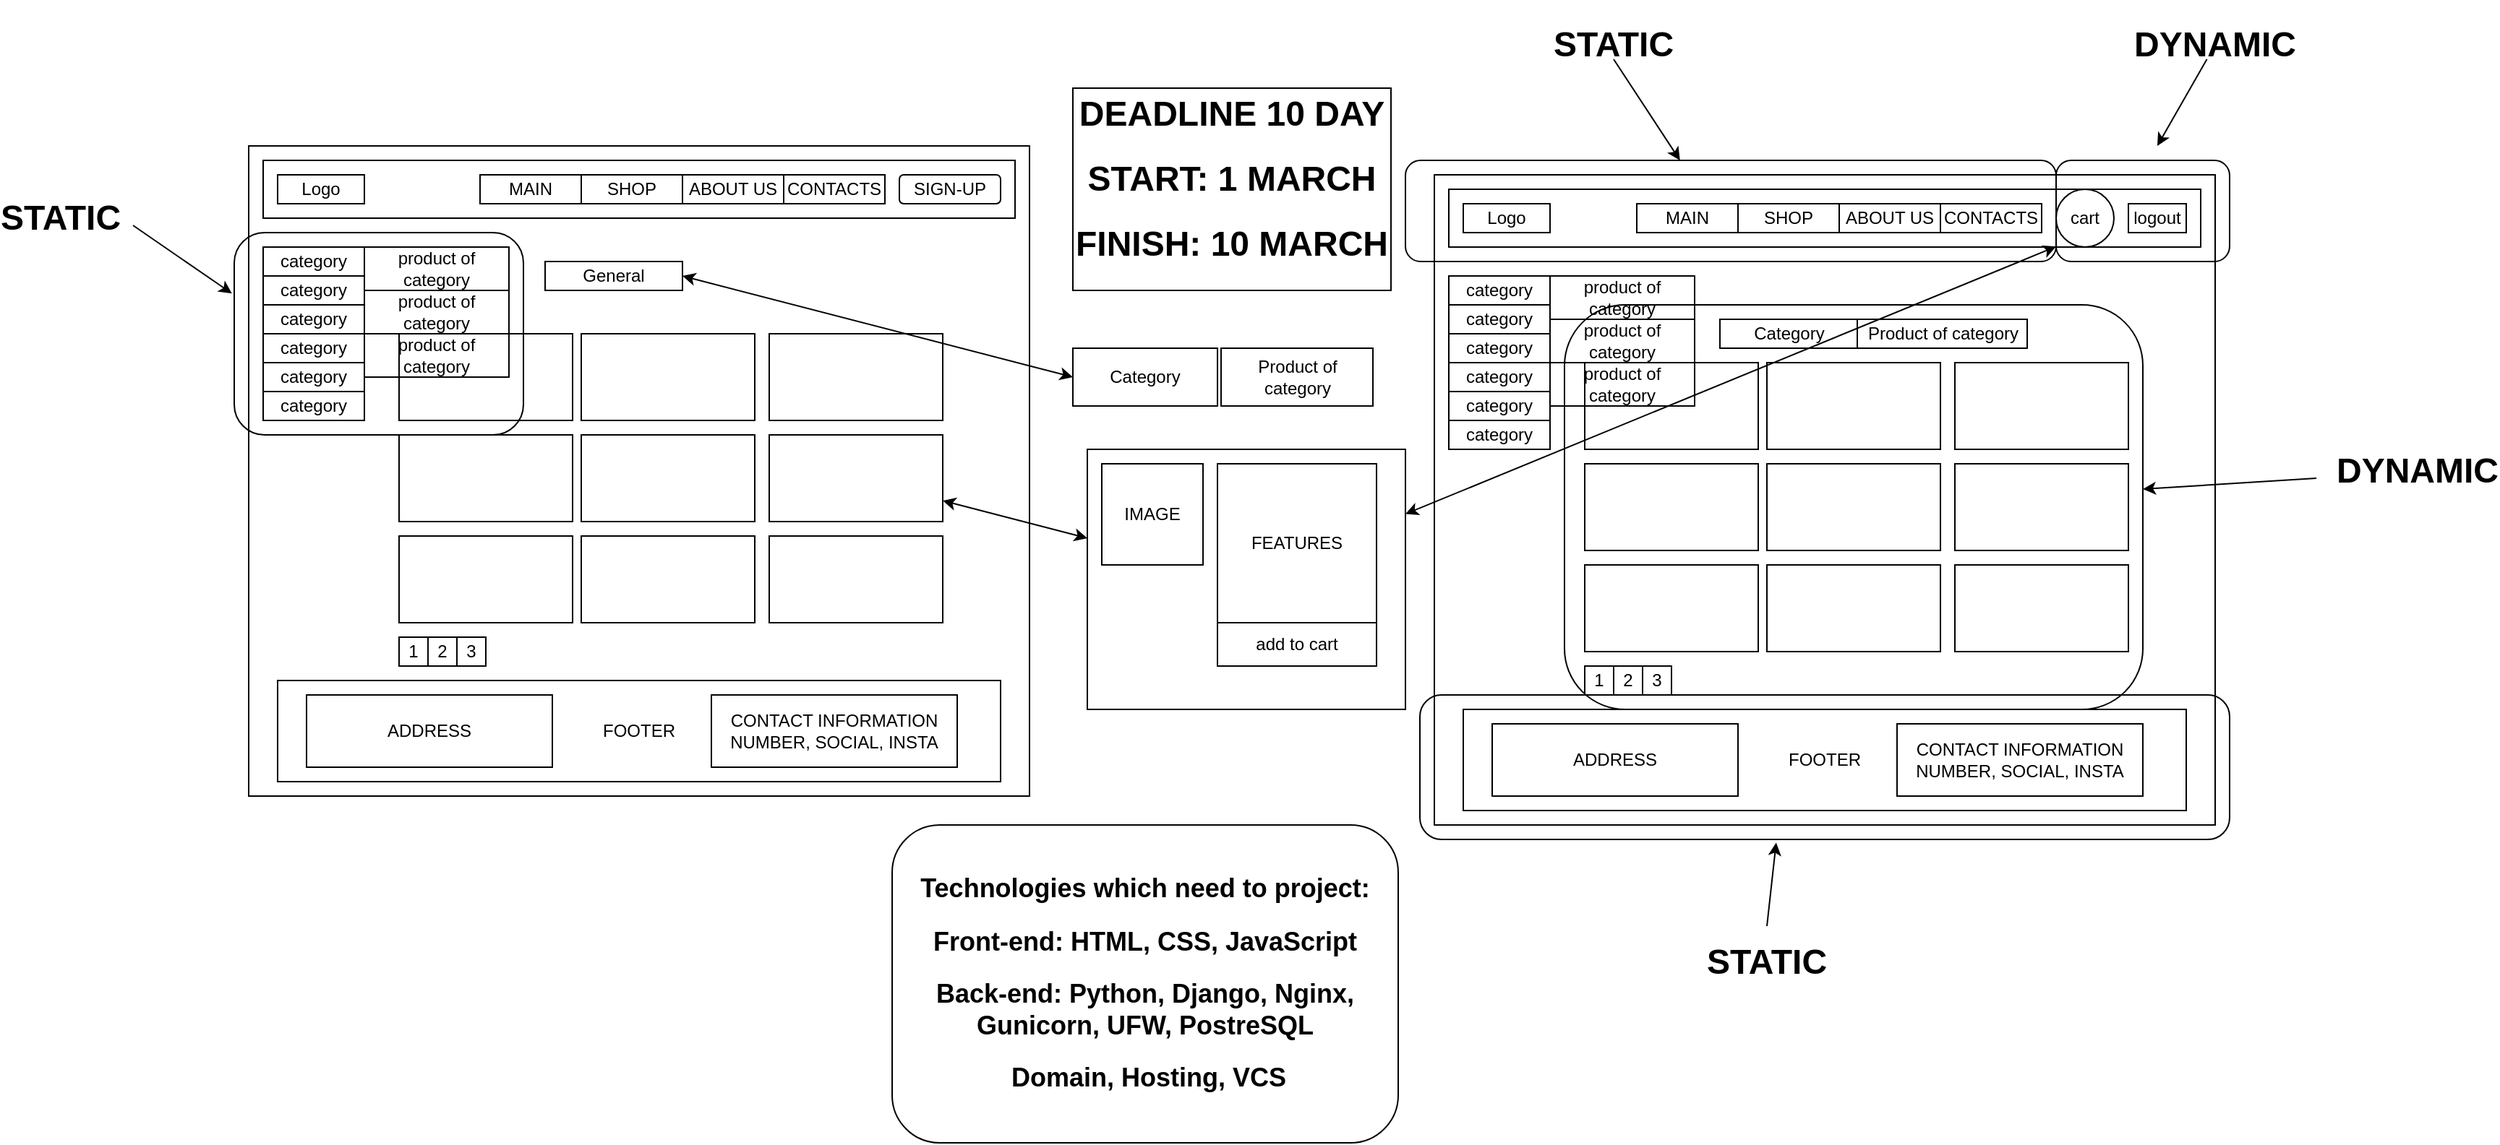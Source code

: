 <mxfile version="14.5.3" type="github"><diagram id="C5RBs43oDa-KdzZeNtuy" name="Page-1"><mxGraphModel dx="1673" dy="2147" grid="1" gridSize="10" guides="1" tooltips="1" connect="1" arrows="1" fold="1" page="1" pageScale="1" pageWidth="827" pageHeight="1169" math="0" shadow="0"><root><mxCell id="WIyWlLk6GJQsqaUBKTNV-0"/><mxCell id="WIyWlLk6GJQsqaUBKTNV-1" parent="WIyWlLk6GJQsqaUBKTNV-0"/><mxCell id="5fRCoZUkOXYJtfYPVZtE-0" value="" style="rounded=0;whiteSpace=wrap;html=1;" vertex="1" parent="WIyWlLk6GJQsqaUBKTNV-1"><mxGeometry x="190" y="20" width="540" height="450" as="geometry"/></mxCell><mxCell id="5fRCoZUkOXYJtfYPVZtE-2" value="&lt;div&gt;Logo&lt;/div&gt;" style="rounded=0;whiteSpace=wrap;html=1;" vertex="1" parent="WIyWlLk6GJQsqaUBKTNV-1"><mxGeometry x="210" y="40" width="60" height="20" as="geometry"/></mxCell><mxCell id="5fRCoZUkOXYJtfYPVZtE-3" value="MAIN" style="rounded=0;whiteSpace=wrap;html=1;" vertex="1" parent="WIyWlLk6GJQsqaUBKTNV-1"><mxGeometry x="350" y="40" width="70" height="20" as="geometry"/></mxCell><mxCell id="5fRCoZUkOXYJtfYPVZtE-4" value="SHOP" style="rounded=0;whiteSpace=wrap;html=1;" vertex="1" parent="WIyWlLk6GJQsqaUBKTNV-1"><mxGeometry x="420" y="40" width="70" height="20" as="geometry"/></mxCell><mxCell id="5fRCoZUkOXYJtfYPVZtE-5" value="ABOUT US" style="rounded=0;whiteSpace=wrap;html=1;" vertex="1" parent="WIyWlLk6GJQsqaUBKTNV-1"><mxGeometry x="490" y="40" width="70" height="20" as="geometry"/></mxCell><mxCell id="5fRCoZUkOXYJtfYPVZtE-6" value="CONTACTS" style="rounded=0;whiteSpace=wrap;html=1;" vertex="1" parent="WIyWlLk6GJQsqaUBKTNV-1"><mxGeometry x="560" y="40" width="70" height="20" as="geometry"/></mxCell><mxCell id="5fRCoZUkOXYJtfYPVZtE-8" style="edgeStyle=orthogonalEdgeStyle;rounded=0;orthogonalLoop=1;jettySize=auto;html=1;exitX=0.5;exitY=1;exitDx=0;exitDy=0;" edge="1" parent="WIyWlLk6GJQsqaUBKTNV-1" source="5fRCoZUkOXYJtfYPVZtE-5" target="5fRCoZUkOXYJtfYPVZtE-5"><mxGeometry relative="1" as="geometry"/></mxCell><mxCell id="5fRCoZUkOXYJtfYPVZtE-9" value="SIGN-UP" style="rounded=1;whiteSpace=wrap;html=1;" vertex="1" parent="WIyWlLk6GJQsqaUBKTNV-1"><mxGeometry x="640" y="40" width="70" height="20" as="geometry"/></mxCell><mxCell id="5fRCoZUkOXYJtfYPVZtE-10" value="" style="rounded=0;whiteSpace=wrap;html=1;fillColor=none;" vertex="1" parent="WIyWlLk6GJQsqaUBKTNV-1"><mxGeometry x="200" y="30" width="520" height="40" as="geometry"/></mxCell><mxCell id="5fRCoZUkOXYJtfYPVZtE-11" value="category" style="rounded=0;whiteSpace=wrap;html=1;gradientColor=none;" vertex="1" parent="WIyWlLk6GJQsqaUBKTNV-1"><mxGeometry x="200" y="90" width="70" height="100" as="geometry"/></mxCell><mxCell id="5fRCoZUkOXYJtfYPVZtE-12" value="category" style="rounded=0;whiteSpace=wrap;html=1;gradientColor=none;" vertex="1" parent="WIyWlLk6GJQsqaUBKTNV-1"><mxGeometry x="200" y="90" width="70" height="20" as="geometry"/></mxCell><mxCell id="5fRCoZUkOXYJtfYPVZtE-13" value="category" style="rounded=0;whiteSpace=wrap;html=1;gradientColor=none;" vertex="1" parent="WIyWlLk6GJQsqaUBKTNV-1"><mxGeometry x="200" y="110" width="70" height="20" as="geometry"/></mxCell><mxCell id="5fRCoZUkOXYJtfYPVZtE-14" value="category" style="rounded=0;whiteSpace=wrap;html=1;gradientColor=none;" vertex="1" parent="WIyWlLk6GJQsqaUBKTNV-1"><mxGeometry x="200" y="130" width="70" height="20" as="geometry"/></mxCell><mxCell id="5fRCoZUkOXYJtfYPVZtE-15" value="category" style="rounded=0;whiteSpace=wrap;html=1;gradientColor=none;" vertex="1" parent="WIyWlLk6GJQsqaUBKTNV-1"><mxGeometry x="200" y="150" width="70" height="20" as="geometry"/></mxCell><mxCell id="5fRCoZUkOXYJtfYPVZtE-16" value="category" style="rounded=0;whiteSpace=wrap;html=1;gradientColor=none;" vertex="1" parent="WIyWlLk6GJQsqaUBKTNV-1"><mxGeometry x="200" y="190" width="70" height="20" as="geometry"/></mxCell><mxCell id="5fRCoZUkOXYJtfYPVZtE-18" value="category" style="rounded=0;whiteSpace=wrap;html=1;gradientColor=none;" vertex="1" parent="WIyWlLk6GJQsqaUBKTNV-1"><mxGeometry x="200" y="170" width="70" height="20" as="geometry"/></mxCell><mxCell id="5fRCoZUkOXYJtfYPVZtE-20" value="" style="rounded=0;whiteSpace=wrap;html=1;gradientColor=none;" vertex="1" parent="WIyWlLk6GJQsqaUBKTNV-1"><mxGeometry x="270" y="90" width="100" height="90" as="geometry"/></mxCell><mxCell id="5fRCoZUkOXYJtfYPVZtE-22" value="product of category" style="rounded=0;whiteSpace=wrap;html=1;gradientColor=none;" vertex="1" parent="WIyWlLk6GJQsqaUBKTNV-1"><mxGeometry x="270" y="90" width="100" height="30" as="geometry"/></mxCell><mxCell id="5fRCoZUkOXYJtfYPVZtE-23" value="product of category" style="rounded=0;whiteSpace=wrap;html=1;gradientColor=none;" vertex="1" parent="WIyWlLk6GJQsqaUBKTNV-1"><mxGeometry x="270" y="120" width="100" height="30" as="geometry"/></mxCell><mxCell id="5fRCoZUkOXYJtfYPVZtE-24" value="product of category" style="rounded=0;whiteSpace=wrap;html=1;gradientColor=none;" vertex="1" parent="WIyWlLk6GJQsqaUBKTNV-1"><mxGeometry x="270" y="150" width="100" height="30" as="geometry"/></mxCell><mxCell id="5fRCoZUkOXYJtfYPVZtE-30" value="General" style="rounded=0;whiteSpace=wrap;html=1;gradientColor=none;" vertex="1" parent="WIyWlLk6GJQsqaUBKTNV-1"><mxGeometry x="395" y="100" width="95" height="20" as="geometry"/></mxCell><mxCell id="5fRCoZUkOXYJtfYPVZtE-32" value="Product of category" style="rounded=0;whiteSpace=wrap;html=1;gradientColor=none;" vertex="1" parent="WIyWlLk6GJQsqaUBKTNV-1"><mxGeometry x="862.5" y="160" width="105" height="40" as="geometry"/></mxCell><mxCell id="5fRCoZUkOXYJtfYPVZtE-34" value="Category" style="rounded=0;whiteSpace=wrap;html=1;gradientColor=none;" vertex="1" parent="WIyWlLk6GJQsqaUBKTNV-1"><mxGeometry x="760" y="160" width="100" height="40" as="geometry"/></mxCell><mxCell id="5fRCoZUkOXYJtfYPVZtE-36" value="" style="endArrow=classic;startArrow=classic;html=1;entryX=0;entryY=0.5;entryDx=0;entryDy=0;exitX=1;exitY=0.5;exitDx=0;exitDy=0;" edge="1" parent="WIyWlLk6GJQsqaUBKTNV-1" source="5fRCoZUkOXYJtfYPVZtE-30" target="5fRCoZUkOXYJtfYPVZtE-34"><mxGeometry width="50" height="50" relative="1" as="geometry"><mxPoint x="680" y="110" as="sourcePoint"/><mxPoint x="730" y="60" as="targetPoint"/></mxGeometry></mxCell><mxCell id="5fRCoZUkOXYJtfYPVZtE-38" value="" style="rounded=0;whiteSpace=wrap;html=1;fillColor=none;" vertex="1" parent="WIyWlLk6GJQsqaUBKTNV-1"><mxGeometry x="294" y="150" width="120" height="60" as="geometry"/></mxCell><mxCell id="5fRCoZUkOXYJtfYPVZtE-39" value="" style="rounded=0;whiteSpace=wrap;html=1;fillColor=none;" vertex="1" parent="WIyWlLk6GJQsqaUBKTNV-1"><mxGeometry x="420" y="150" width="120" height="60" as="geometry"/></mxCell><mxCell id="5fRCoZUkOXYJtfYPVZtE-40" value="" style="rounded=0;whiteSpace=wrap;html=1;fillColor=none;" vertex="1" parent="WIyWlLk6GJQsqaUBKTNV-1"><mxGeometry x="550" y="150" width="120" height="60" as="geometry"/></mxCell><mxCell id="5fRCoZUkOXYJtfYPVZtE-41" value="" style="rounded=0;whiteSpace=wrap;html=1;fillColor=none;" vertex="1" parent="WIyWlLk6GJQsqaUBKTNV-1"><mxGeometry x="294" y="220" width="120" height="60" as="geometry"/></mxCell><mxCell id="5fRCoZUkOXYJtfYPVZtE-42" value="" style="rounded=0;whiteSpace=wrap;html=1;fillColor=none;" vertex="1" parent="WIyWlLk6GJQsqaUBKTNV-1"><mxGeometry x="420" y="220" width="120" height="60" as="geometry"/></mxCell><mxCell id="5fRCoZUkOXYJtfYPVZtE-43" value="" style="rounded=0;whiteSpace=wrap;html=1;fillColor=none;" vertex="1" parent="WIyWlLk6GJQsqaUBKTNV-1"><mxGeometry x="550" y="220" width="120" height="60" as="geometry"/></mxCell><mxCell id="5fRCoZUkOXYJtfYPVZtE-44" value="" style="rounded=0;whiteSpace=wrap;html=1;fillColor=none;" vertex="1" parent="WIyWlLk6GJQsqaUBKTNV-1"><mxGeometry x="294" y="290" width="120" height="60" as="geometry"/></mxCell><mxCell id="5fRCoZUkOXYJtfYPVZtE-45" value="" style="rounded=0;whiteSpace=wrap;html=1;fillColor=none;" vertex="1" parent="WIyWlLk6GJQsqaUBKTNV-1"><mxGeometry x="420" y="290" width="120" height="60" as="geometry"/></mxCell><mxCell id="5fRCoZUkOXYJtfYPVZtE-46" value="" style="rounded=0;whiteSpace=wrap;html=1;fillColor=none;" vertex="1" parent="WIyWlLk6GJQsqaUBKTNV-1"><mxGeometry x="550" y="290" width="120" height="60" as="geometry"/></mxCell><mxCell id="5fRCoZUkOXYJtfYPVZtE-51" value="FOOTER " style="rounded=0;whiteSpace=wrap;html=1;fillColor=#ffffff;gradientColor=none;" vertex="1" parent="WIyWlLk6GJQsqaUBKTNV-1"><mxGeometry x="210" y="390" width="500" height="70" as="geometry"/></mxCell><mxCell id="5fRCoZUkOXYJtfYPVZtE-52" value="" style="rounded=0;whiteSpace=wrap;html=1;fillColor=#ffffff;gradientColor=none;" vertex="1" parent="WIyWlLk6GJQsqaUBKTNV-1"><mxGeometry x="770" y="230" width="220" height="180" as="geometry"/></mxCell><mxCell id="5fRCoZUkOXYJtfYPVZtE-53" value="" style="endArrow=classic;startArrow=classic;html=1;" edge="1" parent="WIyWlLk6GJQsqaUBKTNV-1" source="5fRCoZUkOXYJtfYPVZtE-43" target="5fRCoZUkOXYJtfYPVZtE-52"><mxGeometry width="50" height="50" relative="1" as="geometry"><mxPoint x="530" y="260" as="sourcePoint"/><mxPoint x="580" y="210" as="targetPoint"/></mxGeometry></mxCell><mxCell id="5fRCoZUkOXYJtfYPVZtE-54" value="IMAGE" style="rounded=0;whiteSpace=wrap;html=1;fillColor=#ffffff;gradientColor=none;" vertex="1" parent="WIyWlLk6GJQsqaUBKTNV-1"><mxGeometry x="780" y="240" width="70" height="70" as="geometry"/></mxCell><mxCell id="5fRCoZUkOXYJtfYPVZtE-55" value="FEATURES" style="rounded=0;whiteSpace=wrap;html=1;fillColor=#ffffff;gradientColor=none;" vertex="1" parent="WIyWlLk6GJQsqaUBKTNV-1"><mxGeometry x="860" y="240" width="110" height="110" as="geometry"/></mxCell><mxCell id="5fRCoZUkOXYJtfYPVZtE-56" value="add to cart" style="rounded=0;whiteSpace=wrap;html=1;fillColor=#ffffff;gradientColor=none;" vertex="1" parent="WIyWlLk6GJQsqaUBKTNV-1"><mxGeometry x="860" y="350" width="110" height="30" as="geometry"/></mxCell><mxCell id="5fRCoZUkOXYJtfYPVZtE-57" value="" style="rounded=0;whiteSpace=wrap;html=1;" vertex="1" parent="WIyWlLk6GJQsqaUBKTNV-1"><mxGeometry x="1010" y="40" width="540" height="450" as="geometry"/></mxCell><mxCell id="5fRCoZUkOXYJtfYPVZtE-58" value="&lt;div&gt;Logo&lt;/div&gt;" style="rounded=0;whiteSpace=wrap;html=1;" vertex="1" parent="WIyWlLk6GJQsqaUBKTNV-1"><mxGeometry x="1030" y="60" width="60" height="20" as="geometry"/></mxCell><mxCell id="5fRCoZUkOXYJtfYPVZtE-59" value="MAIN" style="rounded=0;whiteSpace=wrap;html=1;" vertex="1" parent="WIyWlLk6GJQsqaUBKTNV-1"><mxGeometry x="1150" y="60" width="70" height="20" as="geometry"/></mxCell><mxCell id="5fRCoZUkOXYJtfYPVZtE-60" value="SHOP" style="rounded=0;whiteSpace=wrap;html=1;" vertex="1" parent="WIyWlLk6GJQsqaUBKTNV-1"><mxGeometry x="1220" y="60" width="70" height="20" as="geometry"/></mxCell><mxCell id="5fRCoZUkOXYJtfYPVZtE-61" value="ABOUT US" style="rounded=0;whiteSpace=wrap;html=1;" vertex="1" parent="WIyWlLk6GJQsqaUBKTNV-1"><mxGeometry x="1290" y="60" width="70" height="20" as="geometry"/></mxCell><mxCell id="5fRCoZUkOXYJtfYPVZtE-62" value="CONTACTS" style="rounded=0;whiteSpace=wrap;html=1;" vertex="1" parent="WIyWlLk6GJQsqaUBKTNV-1"><mxGeometry x="1360" y="60" width="70" height="20" as="geometry"/></mxCell><mxCell id="5fRCoZUkOXYJtfYPVZtE-63" style="edgeStyle=orthogonalEdgeStyle;rounded=0;orthogonalLoop=1;jettySize=auto;html=1;exitX=0.5;exitY=1;exitDx=0;exitDy=0;" edge="1" parent="WIyWlLk6GJQsqaUBKTNV-1" source="5fRCoZUkOXYJtfYPVZtE-61" target="5fRCoZUkOXYJtfYPVZtE-61"><mxGeometry relative="1" as="geometry"/></mxCell><mxCell id="5fRCoZUkOXYJtfYPVZtE-65" value="" style="rounded=0;whiteSpace=wrap;html=1;fillColor=none;" vertex="1" parent="WIyWlLk6GJQsqaUBKTNV-1"><mxGeometry x="1020" y="50" width="520" height="40" as="geometry"/></mxCell><mxCell id="5fRCoZUkOXYJtfYPVZtE-66" value="category" style="rounded=0;whiteSpace=wrap;html=1;gradientColor=none;" vertex="1" parent="WIyWlLk6GJQsqaUBKTNV-1"><mxGeometry x="1020" y="110" width="70" height="100" as="geometry"/></mxCell><mxCell id="5fRCoZUkOXYJtfYPVZtE-67" value="category" style="rounded=0;whiteSpace=wrap;html=1;gradientColor=none;" vertex="1" parent="WIyWlLk6GJQsqaUBKTNV-1"><mxGeometry x="1020" y="110" width="70" height="20" as="geometry"/></mxCell><mxCell id="5fRCoZUkOXYJtfYPVZtE-68" value="category" style="rounded=0;whiteSpace=wrap;html=1;gradientColor=none;" vertex="1" parent="WIyWlLk6GJQsqaUBKTNV-1"><mxGeometry x="1020" y="130" width="70" height="20" as="geometry"/></mxCell><mxCell id="5fRCoZUkOXYJtfYPVZtE-69" value="category" style="rounded=0;whiteSpace=wrap;html=1;gradientColor=none;" vertex="1" parent="WIyWlLk6GJQsqaUBKTNV-1"><mxGeometry x="1020" y="150" width="70" height="20" as="geometry"/></mxCell><mxCell id="5fRCoZUkOXYJtfYPVZtE-70" value="category" style="rounded=0;whiteSpace=wrap;html=1;gradientColor=none;" vertex="1" parent="WIyWlLk6GJQsqaUBKTNV-1"><mxGeometry x="1020" y="170" width="70" height="20" as="geometry"/></mxCell><mxCell id="5fRCoZUkOXYJtfYPVZtE-71" value="category" style="rounded=0;whiteSpace=wrap;html=1;gradientColor=none;" vertex="1" parent="WIyWlLk6GJQsqaUBKTNV-1"><mxGeometry x="1020" y="210" width="70" height="20" as="geometry"/></mxCell><mxCell id="5fRCoZUkOXYJtfYPVZtE-72" value="category" style="rounded=0;whiteSpace=wrap;html=1;gradientColor=none;" vertex="1" parent="WIyWlLk6GJQsqaUBKTNV-1"><mxGeometry x="1020" y="190" width="70" height="20" as="geometry"/></mxCell><mxCell id="5fRCoZUkOXYJtfYPVZtE-73" value="" style="rounded=0;whiteSpace=wrap;html=1;gradientColor=none;" vertex="1" parent="WIyWlLk6GJQsqaUBKTNV-1"><mxGeometry x="1090" y="110" width="100" height="90" as="geometry"/></mxCell><mxCell id="5fRCoZUkOXYJtfYPVZtE-74" value="product of category" style="rounded=0;whiteSpace=wrap;html=1;gradientColor=none;" vertex="1" parent="WIyWlLk6GJQsqaUBKTNV-1"><mxGeometry x="1090" y="110" width="100" height="30" as="geometry"/></mxCell><mxCell id="5fRCoZUkOXYJtfYPVZtE-75" value="product of category" style="rounded=0;whiteSpace=wrap;html=1;gradientColor=none;" vertex="1" parent="WIyWlLk6GJQsqaUBKTNV-1"><mxGeometry x="1090" y="140" width="100" height="30" as="geometry"/></mxCell><mxCell id="5fRCoZUkOXYJtfYPVZtE-76" value="product of category" style="rounded=0;whiteSpace=wrap;html=1;gradientColor=none;" vertex="1" parent="WIyWlLk6GJQsqaUBKTNV-1"><mxGeometry x="1090" y="170" width="100" height="30" as="geometry"/></mxCell><mxCell id="5fRCoZUkOXYJtfYPVZtE-77" value="Category" style="rounded=0;whiteSpace=wrap;html=1;gradientColor=none;" vertex="1" parent="WIyWlLk6GJQsqaUBKTNV-1"><mxGeometry x="1207.5" y="140" width="95" height="20" as="geometry"/></mxCell><mxCell id="5fRCoZUkOXYJtfYPVZtE-78" value="" style="rounded=0;whiteSpace=wrap;html=1;fillColor=none;" vertex="1" parent="WIyWlLk6GJQsqaUBKTNV-1"><mxGeometry x="1114" y="170" width="120" height="60" as="geometry"/></mxCell><mxCell id="5fRCoZUkOXYJtfYPVZtE-79" value="" style="rounded=0;whiteSpace=wrap;html=1;fillColor=none;" vertex="1" parent="WIyWlLk6GJQsqaUBKTNV-1"><mxGeometry x="1240" y="170" width="120" height="60" as="geometry"/></mxCell><mxCell id="5fRCoZUkOXYJtfYPVZtE-80" value="" style="rounded=0;whiteSpace=wrap;html=1;fillColor=none;" vertex="1" parent="WIyWlLk6GJQsqaUBKTNV-1"><mxGeometry x="1370" y="170" width="120" height="60" as="geometry"/></mxCell><mxCell id="5fRCoZUkOXYJtfYPVZtE-81" value="" style="rounded=0;whiteSpace=wrap;html=1;fillColor=none;" vertex="1" parent="WIyWlLk6GJQsqaUBKTNV-1"><mxGeometry x="1114" y="240" width="120" height="60" as="geometry"/></mxCell><mxCell id="5fRCoZUkOXYJtfYPVZtE-82" value="" style="rounded=0;whiteSpace=wrap;html=1;fillColor=none;" vertex="1" parent="WIyWlLk6GJQsqaUBKTNV-1"><mxGeometry x="1240" y="240" width="120" height="60" as="geometry"/></mxCell><mxCell id="5fRCoZUkOXYJtfYPVZtE-83" value="" style="rounded=0;whiteSpace=wrap;html=1;fillColor=none;" vertex="1" parent="WIyWlLk6GJQsqaUBKTNV-1"><mxGeometry x="1370" y="240" width="120" height="60" as="geometry"/></mxCell><mxCell id="5fRCoZUkOXYJtfYPVZtE-84" value="" style="rounded=0;whiteSpace=wrap;html=1;fillColor=none;" vertex="1" parent="WIyWlLk6GJQsqaUBKTNV-1"><mxGeometry x="1114" y="310" width="120" height="60" as="geometry"/></mxCell><mxCell id="5fRCoZUkOXYJtfYPVZtE-85" value="" style="rounded=0;whiteSpace=wrap;html=1;fillColor=none;" vertex="1" parent="WIyWlLk6GJQsqaUBKTNV-1"><mxGeometry x="1240" y="310" width="120" height="60" as="geometry"/></mxCell><mxCell id="5fRCoZUkOXYJtfYPVZtE-86" value="" style="rounded=0;whiteSpace=wrap;html=1;fillColor=none;" vertex="1" parent="WIyWlLk6GJQsqaUBKTNV-1"><mxGeometry x="1370" y="310" width="120" height="60" as="geometry"/></mxCell><mxCell id="5fRCoZUkOXYJtfYPVZtE-87" value="FOOTER " style="rounded=0;whiteSpace=wrap;html=1;fillColor=#ffffff;gradientColor=none;" vertex="1" parent="WIyWlLk6GJQsqaUBKTNV-1"><mxGeometry x="1030" y="410" width="500" height="70" as="geometry"/></mxCell><mxCell id="5fRCoZUkOXYJtfYPVZtE-88" value="cart" style="ellipse;whiteSpace=wrap;html=1;aspect=fixed;fillColor=#ffffff;gradientColor=none;" vertex="1" parent="WIyWlLk6GJQsqaUBKTNV-1"><mxGeometry x="1440" y="50" width="40" height="40" as="geometry"/></mxCell><mxCell id="5fRCoZUkOXYJtfYPVZtE-92" value="logout" style="rounded=0;whiteSpace=wrap;html=1;fillColor=#ffffff;gradientColor=none;" vertex="1" parent="WIyWlLk6GJQsqaUBKTNV-1"><mxGeometry x="1490" y="60" width="40" height="20" as="geometry"/></mxCell><mxCell id="5fRCoZUkOXYJtfYPVZtE-93" value="ADDRESS" style="rounded=0;whiteSpace=wrap;html=1;fillColor=#ffffff;gradientColor=none;" vertex="1" parent="WIyWlLk6GJQsqaUBKTNV-1"><mxGeometry x="230" y="400" width="170" height="50" as="geometry"/></mxCell><mxCell id="5fRCoZUkOXYJtfYPVZtE-94" value="&lt;div&gt;CONTACT INFORMATION&lt;/div&gt;&lt;div&gt;NUMBER, SOCIAL, INSTA&lt;br&gt;&lt;/div&gt;" style="rounded=0;whiteSpace=wrap;html=1;fillColor=#ffffff;gradientColor=none;" vertex="1" parent="WIyWlLk6GJQsqaUBKTNV-1"><mxGeometry x="510" y="400" width="170" height="50" as="geometry"/></mxCell><mxCell id="5fRCoZUkOXYJtfYPVZtE-95" value="" style="rounded=0;whiteSpace=wrap;html=1;fillColor=#ffffff;gradientColor=none;" vertex="1" parent="WIyWlLk6GJQsqaUBKTNV-1"><mxGeometry x="294" y="360" width="60" height="20" as="geometry"/></mxCell><mxCell id="5fRCoZUkOXYJtfYPVZtE-96" value="1" style="rounded=0;whiteSpace=wrap;html=1;fillColor=#ffffff;gradientColor=none;" vertex="1" parent="WIyWlLk6GJQsqaUBKTNV-1"><mxGeometry x="294" y="360" width="20" height="20" as="geometry"/></mxCell><mxCell id="5fRCoZUkOXYJtfYPVZtE-97" value="2" style="rounded=0;whiteSpace=wrap;html=1;fillColor=#ffffff;gradientColor=none;" vertex="1" parent="WIyWlLk6GJQsqaUBKTNV-1"><mxGeometry x="314" y="360" width="20" height="20" as="geometry"/></mxCell><mxCell id="5fRCoZUkOXYJtfYPVZtE-98" value="3" style="rounded=0;whiteSpace=wrap;html=1;fillColor=#ffffff;gradientColor=none;" vertex="1" parent="WIyWlLk6GJQsqaUBKTNV-1"><mxGeometry x="334" y="360" width="20" height="20" as="geometry"/></mxCell><mxCell id="5fRCoZUkOXYJtfYPVZtE-99" value="FOOTER " style="rounded=0;whiteSpace=wrap;html=1;fillColor=#ffffff;gradientColor=none;" vertex="1" parent="WIyWlLk6GJQsqaUBKTNV-1"><mxGeometry x="1030" y="410" width="500" height="70" as="geometry"/></mxCell><mxCell id="5fRCoZUkOXYJtfYPVZtE-100" value="ADDRESS" style="rounded=0;whiteSpace=wrap;html=1;fillColor=#ffffff;gradientColor=none;" vertex="1" parent="WIyWlLk6GJQsqaUBKTNV-1"><mxGeometry x="1050" y="420" width="170" height="50" as="geometry"/></mxCell><mxCell id="5fRCoZUkOXYJtfYPVZtE-101" value="&lt;div&gt;CONTACT INFORMATION&lt;/div&gt;&lt;div&gt;NUMBER, SOCIAL, INSTA&lt;br&gt;&lt;/div&gt;" style="rounded=0;whiteSpace=wrap;html=1;fillColor=#ffffff;gradientColor=none;" vertex="1" parent="WIyWlLk6GJQsqaUBKTNV-1"><mxGeometry x="1330" y="420" width="170" height="50" as="geometry"/></mxCell><mxCell id="5fRCoZUkOXYJtfYPVZtE-102" value="Product of category" style="rounded=0;whiteSpace=wrap;html=1;gradientColor=none;" vertex="1" parent="WIyWlLk6GJQsqaUBKTNV-1"><mxGeometry x="1302.5" y="140" width="117.5" height="20" as="geometry"/></mxCell><mxCell id="5fRCoZUkOXYJtfYPVZtE-107" value="" style="rounded=0;whiteSpace=wrap;html=1;fillColor=#ffffff;gradientColor=none;" vertex="1" parent="WIyWlLk6GJQsqaUBKTNV-1"><mxGeometry x="1114" y="380" width="60" height="20" as="geometry"/></mxCell><mxCell id="5fRCoZUkOXYJtfYPVZtE-108" value="1" style="rounded=0;whiteSpace=wrap;html=1;fillColor=#ffffff;gradientColor=none;" vertex="1" parent="WIyWlLk6GJQsqaUBKTNV-1"><mxGeometry x="1114" y="380" width="20" height="20" as="geometry"/></mxCell><mxCell id="5fRCoZUkOXYJtfYPVZtE-109" value="2" style="rounded=0;whiteSpace=wrap;html=1;fillColor=#ffffff;gradientColor=none;" vertex="1" parent="WIyWlLk6GJQsqaUBKTNV-1"><mxGeometry x="1134" y="380" width="20" height="20" as="geometry"/></mxCell><mxCell id="5fRCoZUkOXYJtfYPVZtE-110" value="3" style="rounded=0;whiteSpace=wrap;html=1;fillColor=#ffffff;gradientColor=none;" vertex="1" parent="WIyWlLk6GJQsqaUBKTNV-1"><mxGeometry x="1154" y="380" width="20" height="20" as="geometry"/></mxCell><mxCell id="5fRCoZUkOXYJtfYPVZtE-111" value="&lt;h1&gt;DEADLINE 10 DAY&lt;/h1&gt;&lt;div&gt;&lt;h1&gt;START: 1 MARCH&lt;/h1&gt;&lt;div&gt;&lt;h1&gt;FINISH: 10 MARCH&lt;br&gt;&lt;/h1&gt;&lt;/div&gt;&lt;/div&gt;&lt;div&gt;&lt;br&gt;&lt;/div&gt;" style="rounded=0;whiteSpace=wrap;html=1;fillColor=#ffffff;gradientColor=none;" vertex="1" parent="WIyWlLk6GJQsqaUBKTNV-1"><mxGeometry x="760" y="-20" width="220" height="140" as="geometry"/></mxCell><mxCell id="5fRCoZUkOXYJtfYPVZtE-113" value="&lt;h2&gt;Technologies which need to project:&lt;/h2&gt;&lt;h2&gt;Front-end: HTML, CSS, JavaScript&lt;/h2&gt;&lt;div&gt;&lt;h2&gt;Back-end: Python, Django, Nginx, Gunicorn, UFW, PostreSQL&lt;br&gt;&lt;/h2&gt;&lt;div&gt;&lt;h2&gt;&amp;nbsp;Domain, Hosting, VCS&lt;br&gt;&lt;/h2&gt;&lt;/div&gt;&lt;/div&gt;" style="rounded=1;whiteSpace=wrap;html=1;fillColor=#ffffff;gradientColor=none;" vertex="1" parent="WIyWlLk6GJQsqaUBKTNV-1"><mxGeometry x="635" y="490" width="350" height="220" as="geometry"/></mxCell><mxCell id="5fRCoZUkOXYJtfYPVZtE-114" value="" style="rounded=1;whiteSpace=wrap;html=1;fillColor=none;" vertex="1" parent="WIyWlLk6GJQsqaUBKTNV-1"><mxGeometry x="990" y="30" width="450" height="70" as="geometry"/></mxCell><mxCell id="5fRCoZUkOXYJtfYPVZtE-115" value="&lt;h1&gt;STATIC&lt;/h1&gt;" style="text;html=1;strokeColor=none;fillColor=none;align=center;verticalAlign=middle;whiteSpace=wrap;rounded=0;" vertex="1" parent="WIyWlLk6GJQsqaUBKTNV-1"><mxGeometry x="1114" y="-60" width="40" height="20" as="geometry"/></mxCell><mxCell id="5fRCoZUkOXYJtfYPVZtE-118" value="" style="rounded=1;whiteSpace=wrap;html=1;fillColor=none;" vertex="1" parent="WIyWlLk6GJQsqaUBKTNV-1"><mxGeometry x="1100" y="130" width="400" height="280" as="geometry"/></mxCell><mxCell id="5fRCoZUkOXYJtfYPVZtE-119" value="" style="rounded=1;whiteSpace=wrap;html=1;fillColor=none;" vertex="1" parent="WIyWlLk6GJQsqaUBKTNV-1"><mxGeometry x="1000" y="400" width="560" height="100" as="geometry"/></mxCell><mxCell id="5fRCoZUkOXYJtfYPVZtE-122" value="&lt;h1&gt;STATIC&lt;/h1&gt;" style="text;html=1;strokeColor=none;fillColor=none;align=center;verticalAlign=middle;whiteSpace=wrap;rounded=0;" vertex="1" parent="WIyWlLk6GJQsqaUBKTNV-1"><mxGeometry x="1220" y="575" width="40" height="20" as="geometry"/></mxCell><mxCell id="5fRCoZUkOXYJtfYPVZtE-131" value="" style="endArrow=classic;html=1;entryX=0.44;entryY=1.022;entryDx=0;entryDy=0;entryPerimeter=0;" edge="1" parent="WIyWlLk6GJQsqaUBKTNV-1" target="5fRCoZUkOXYJtfYPVZtE-119"><mxGeometry width="50" height="50" relative="1" as="geometry"><mxPoint x="1240" y="560" as="sourcePoint"/><mxPoint x="1290" y="510" as="targetPoint"/></mxGeometry></mxCell><mxCell id="5fRCoZUkOXYJtfYPVZtE-135" value="" style="endArrow=classic;html=1;entryX=0.422;entryY=0;entryDx=0;entryDy=0;entryPerimeter=0;exitX=0.5;exitY=1;exitDx=0;exitDy=0;" edge="1" parent="WIyWlLk6GJQsqaUBKTNV-1" source="5fRCoZUkOXYJtfYPVZtE-115" target="5fRCoZUkOXYJtfYPVZtE-114"><mxGeometry width="50" height="50" relative="1" as="geometry"><mxPoint x="1149" y="-30" as="sourcePoint"/><mxPoint x="1199" y="-80" as="targetPoint"/></mxGeometry></mxCell><mxCell id="5fRCoZUkOXYJtfYPVZtE-136" value="" style="rounded=1;whiteSpace=wrap;html=1;fillColor=none;" vertex="1" parent="WIyWlLk6GJQsqaUBKTNV-1"><mxGeometry x="180" y="80" width="200" height="140" as="geometry"/></mxCell><mxCell id="5fRCoZUkOXYJtfYPVZtE-137" value="&lt;h1&gt;STATIC&lt;br&gt;&lt;/h1&gt;" style="text;html=1;strokeColor=none;fillColor=none;align=center;verticalAlign=middle;whiteSpace=wrap;rounded=0;" vertex="1" parent="WIyWlLk6GJQsqaUBKTNV-1"><mxGeometry x="40" y="60" width="40" height="20" as="geometry"/></mxCell><mxCell id="5fRCoZUkOXYJtfYPVZtE-138" value="" style="endArrow=classic;html=1;entryX=-0.008;entryY=0.301;entryDx=0;entryDy=0;entryPerimeter=0;" edge="1" parent="WIyWlLk6GJQsqaUBKTNV-1" target="5fRCoZUkOXYJtfYPVZtE-136"><mxGeometry width="50" height="50" relative="1" as="geometry"><mxPoint x="110" y="75" as="sourcePoint"/><mxPoint x="160" y="25" as="targetPoint"/></mxGeometry></mxCell><mxCell id="5fRCoZUkOXYJtfYPVZtE-139" value="" style="rounded=1;whiteSpace=wrap;html=1;fillColor=none;" vertex="1" parent="WIyWlLk6GJQsqaUBKTNV-1"><mxGeometry x="1440" y="30" width="120" height="70" as="geometry"/></mxCell><mxCell id="5fRCoZUkOXYJtfYPVZtE-140" value="&lt;h1&gt;DYNAMIC&lt;/h1&gt;" style="text;html=1;strokeColor=none;fillColor=none;align=center;verticalAlign=middle;whiteSpace=wrap;rounded=0;" vertex="1" parent="WIyWlLk6GJQsqaUBKTNV-1"><mxGeometry x="1530" y="-60" width="40" height="20" as="geometry"/></mxCell><mxCell id="5fRCoZUkOXYJtfYPVZtE-141" value="" style="endArrow=classic;html=1;" edge="1" parent="WIyWlLk6GJQsqaUBKTNV-1" source="5fRCoZUkOXYJtfYPVZtE-140"><mxGeometry width="50" height="50" relative="1" as="geometry"><mxPoint x="1520" as="sourcePoint"/><mxPoint x="1510" y="20" as="targetPoint"/></mxGeometry></mxCell><mxCell id="5fRCoZUkOXYJtfYPVZtE-143" value="&lt;h1&gt;DYNAMIC&lt;/h1&gt;" style="text;html=1;strokeColor=none;fillColor=none;align=center;verticalAlign=middle;whiteSpace=wrap;rounded=0;" vertex="1" parent="WIyWlLk6GJQsqaUBKTNV-1"><mxGeometry x="1670" y="235" width="40" height="20" as="geometry"/></mxCell><mxCell id="5fRCoZUkOXYJtfYPVZtE-144" value="" style="endArrow=classic;html=1;" edge="1" parent="WIyWlLk6GJQsqaUBKTNV-1" target="5fRCoZUkOXYJtfYPVZtE-118"><mxGeometry width="50" height="50" relative="1" as="geometry"><mxPoint x="1620" y="250" as="sourcePoint"/><mxPoint x="1670" y="200" as="targetPoint"/></mxGeometry></mxCell><mxCell id="5fRCoZUkOXYJtfYPVZtE-145" value="" style="endArrow=classic;startArrow=classic;html=1;" edge="1" parent="WIyWlLk6GJQsqaUBKTNV-1" source="5fRCoZUkOXYJtfYPVZtE-139" target="5fRCoZUkOXYJtfYPVZtE-52"><mxGeometry width="50" height="50" relative="1" as="geometry"><mxPoint x="780" y="350" as="sourcePoint"/><mxPoint x="830" y="300" as="targetPoint"/></mxGeometry></mxCell></root></mxGraphModel></diagram></mxfile>